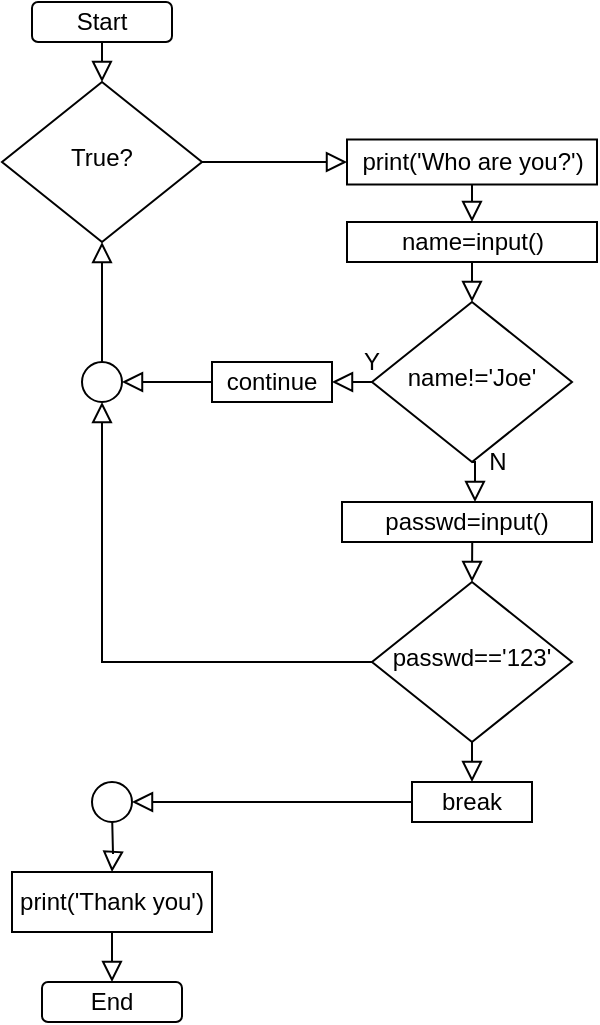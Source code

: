 <mxfile version="14.8.4" type="github">
  <diagram id="C5RBs43oDa-KdzZeNtuy" name="Page-1">
    <mxGraphModel dx="1385" dy="650" grid="1" gridSize="10" guides="1" tooltips="1" connect="1" arrows="1" fold="1" page="1" pageScale="1" pageWidth="827" pageHeight="1169" math="0" shadow="0">
      <root>
        <mxCell id="WIyWlLk6GJQsqaUBKTNV-0" />
        <mxCell id="WIyWlLk6GJQsqaUBKTNV-1" parent="WIyWlLk6GJQsqaUBKTNV-0" />
        <mxCell id="KeIN5PGA3XgpnAhD5r2X-17" value="N" style="text;html=1;strokeColor=none;fillColor=none;align=center;verticalAlign=middle;whiteSpace=wrap;rounded=0;" vertex="1" parent="WIyWlLk6GJQsqaUBKTNV-1">
          <mxGeometry x="272.5" y="280" width="40" height="20" as="geometry" />
        </mxCell>
        <mxCell id="KeIN5PGA3XgpnAhD5r2X-0" value="" style="rounded=0;html=1;jettySize=auto;orthogonalLoop=1;fontSize=11;endArrow=block;endFill=0;endSize=8;strokeWidth=1;shadow=0;labelBackgroundColor=none;edgeStyle=orthogonalEdgeStyle;" edge="1" parent="WIyWlLk6GJQsqaUBKTNV-1" target="KeIN5PGA3XgpnAhD5r2X-19">
          <mxGeometry x="60" y="185" as="geometry">
            <mxPoint x="100" y="465" as="sourcePoint" />
            <mxPoint x="245" y="455" as="targetPoint" />
            <Array as="points" />
          </mxGeometry>
        </mxCell>
        <mxCell id="KeIN5PGA3XgpnAhD5r2X-2" value="True?" style="rhombus;whiteSpace=wrap;html=1;shadow=0;fontFamily=Helvetica;fontSize=12;align=center;strokeWidth=1;spacing=6;spacingTop=-4;" vertex="1" parent="WIyWlLk6GJQsqaUBKTNV-1">
          <mxGeometry x="45" y="100" width="100" height="80" as="geometry" />
        </mxCell>
        <mxCell id="KeIN5PGA3XgpnAhD5r2X-4" value="print(&#39;Who are you?&#39;)" style="rounded=0;whiteSpace=wrap;html=1;" vertex="1" parent="WIyWlLk6GJQsqaUBKTNV-1">
          <mxGeometry x="217.5" y="128.75" width="125" height="22.5" as="geometry" />
        </mxCell>
        <mxCell id="KeIN5PGA3XgpnAhD5r2X-5" value="name!=&#39;Joe&#39;" style="rhombus;whiteSpace=wrap;html=1;shadow=0;fontFamily=Helvetica;fontSize=12;align=center;strokeWidth=1;spacing=6;spacingTop=-4;" vertex="1" parent="WIyWlLk6GJQsqaUBKTNV-1">
          <mxGeometry x="230" y="210" width="100" height="80" as="geometry" />
        </mxCell>
        <mxCell id="KeIN5PGA3XgpnAhD5r2X-6" value="name=input()" style="rounded=0;whiteSpace=wrap;html=1;" vertex="1" parent="WIyWlLk6GJQsqaUBKTNV-1">
          <mxGeometry x="217.5" y="170" width="125" height="20" as="geometry" />
        </mxCell>
        <mxCell id="KeIN5PGA3XgpnAhD5r2X-7" value="break" style="rounded=0;whiteSpace=wrap;html=1;" vertex="1" parent="WIyWlLk6GJQsqaUBKTNV-1">
          <mxGeometry x="250" y="450" width="60" height="20" as="geometry" />
        </mxCell>
        <mxCell id="KeIN5PGA3XgpnAhD5r2X-8" value="" style="ellipse;whiteSpace=wrap;html=1;aspect=fixed;" vertex="1" parent="WIyWlLk6GJQsqaUBKTNV-1">
          <mxGeometry x="90" y="450" width="20" height="20" as="geometry" />
        </mxCell>
        <mxCell id="KeIN5PGA3XgpnAhD5r2X-11" value="" style="rounded=0;html=1;jettySize=auto;orthogonalLoop=1;fontSize=11;endArrow=block;endFill=0;endSize=8;strokeWidth=1;shadow=0;labelBackgroundColor=none;edgeStyle=orthogonalEdgeStyle;entryX=0.5;entryY=0;entryDx=0;entryDy=0;" edge="1" parent="WIyWlLk6GJQsqaUBKTNV-1" target="KeIN5PGA3XgpnAhD5r2X-5">
          <mxGeometry x="95" y="40" as="geometry">
            <mxPoint x="280" y="190" as="sourcePoint" />
            <mxPoint x="290" y="170" as="targetPoint" />
            <Array as="points">
              <mxPoint x="280" y="210" />
              <mxPoint x="280" y="210" />
            </Array>
          </mxGeometry>
        </mxCell>
        <mxCell id="KeIN5PGA3XgpnAhD5r2X-12" value="" style="rounded=0;html=1;jettySize=auto;orthogonalLoop=1;fontSize=11;endArrow=block;endFill=0;endSize=8;strokeWidth=1;shadow=0;labelBackgroundColor=none;edgeStyle=orthogonalEdgeStyle;entryX=0.5;entryY=0;entryDx=0;entryDy=0;exitX=0.5;exitY=1;exitDx=0;exitDy=0;" edge="1" parent="WIyWlLk6GJQsqaUBKTNV-1" target="KeIN5PGA3XgpnAhD5r2X-7" source="KeIN5PGA3XgpnAhD5r2X-30">
          <mxGeometry x="90" y="130" as="geometry">
            <mxPoint x="275" y="380" as="sourcePoint" />
            <mxPoint x="285" y="320" as="targetPoint" />
            <Array as="points" />
          </mxGeometry>
        </mxCell>
        <mxCell id="KeIN5PGA3XgpnAhD5r2X-13" value="" style="rounded=0;html=1;jettySize=auto;orthogonalLoop=1;fontSize=11;endArrow=block;endFill=0;endSize=8;strokeWidth=1;shadow=0;labelBackgroundColor=none;edgeStyle=orthogonalEdgeStyle;entryX=1;entryY=0.5;entryDx=0;entryDy=0;exitX=0;exitY=0.5;exitDx=0;exitDy=0;" edge="1" parent="WIyWlLk6GJQsqaUBKTNV-1" source="KeIN5PGA3XgpnAhD5r2X-7" target="KeIN5PGA3XgpnAhD5r2X-8">
          <mxGeometry x="50" y="175" as="geometry">
            <mxPoint x="172.5" y="460" as="sourcePoint" />
            <mxPoint x="180" y="275" as="targetPoint" />
          </mxGeometry>
        </mxCell>
        <mxCell id="KeIN5PGA3XgpnAhD5r2X-14" value="" style="rounded=0;html=1;jettySize=auto;orthogonalLoop=1;fontSize=11;endArrow=block;endFill=0;endSize=8;strokeWidth=1;shadow=0;labelBackgroundColor=none;edgeStyle=orthogonalEdgeStyle;exitX=0;exitY=0.5;exitDx=0;exitDy=0;" edge="1" parent="WIyWlLk6GJQsqaUBKTNV-1" source="KeIN5PGA3XgpnAhD5r2X-5">
          <mxGeometry x="85" y="40" as="geometry">
            <mxPoint x="145.029" y="70" as="sourcePoint" />
            <mxPoint x="210" y="250" as="targetPoint" />
          </mxGeometry>
        </mxCell>
        <mxCell id="KeIN5PGA3XgpnAhD5r2X-15" value="" style="rounded=0;html=1;jettySize=auto;orthogonalLoop=1;fontSize=11;endArrow=block;endFill=0;endSize=8;strokeWidth=1;shadow=0;labelBackgroundColor=none;edgeStyle=orthogonalEdgeStyle;exitX=0.5;exitY=1;exitDx=0;exitDy=0;" edge="1" parent="WIyWlLk6GJQsqaUBKTNV-1">
          <mxGeometry x="50" y="230" as="geometry">
            <mxPoint x="100" y="550" as="targetPoint" />
            <mxPoint x="100" y="525" as="sourcePoint" />
          </mxGeometry>
        </mxCell>
        <mxCell id="KeIN5PGA3XgpnAhD5r2X-16" value="End" style="rounded=1;whiteSpace=wrap;html=1;fontSize=12;glass=0;strokeWidth=1;shadow=0;" vertex="1" parent="WIyWlLk6GJQsqaUBKTNV-1">
          <mxGeometry x="65" y="550" width="70" height="20" as="geometry" />
        </mxCell>
        <mxCell id="KeIN5PGA3XgpnAhD5r2X-18" value="Y" style="text;html=1;strokeColor=none;fillColor=none;align=center;verticalAlign=middle;whiteSpace=wrap;rounded=0;" vertex="1" parent="WIyWlLk6GJQsqaUBKTNV-1">
          <mxGeometry x="210" y="230" width="40" height="20" as="geometry" />
        </mxCell>
        <mxCell id="KeIN5PGA3XgpnAhD5r2X-19" value="print(&#39;Thank you&#39;)" style="rounded=0;whiteSpace=wrap;html=1;" vertex="1" parent="WIyWlLk6GJQsqaUBKTNV-1">
          <mxGeometry x="50" y="495" width="100" height="30" as="geometry" />
        </mxCell>
        <mxCell id="KeIN5PGA3XgpnAhD5r2X-21" value="" style="rounded=0;html=1;jettySize=auto;orthogonalLoop=1;fontSize=11;endArrow=block;endFill=0;endSize=8;strokeWidth=1;shadow=0;labelBackgroundColor=none;edgeStyle=orthogonalEdgeStyle;exitX=0.5;exitY=1;exitDx=0;exitDy=0;entryX=0.5;entryY=0;entryDx=0;entryDy=0;" edge="1" parent="WIyWlLk6GJQsqaUBKTNV-1" source="KeIN5PGA3XgpnAhD5r2X-22" target="KeIN5PGA3XgpnAhD5r2X-2">
          <mxGeometry x="45" y="-285" as="geometry">
            <mxPoint x="95" y="35" as="targetPoint" />
            <mxPoint x="95" y="10" as="sourcePoint" />
          </mxGeometry>
        </mxCell>
        <mxCell id="KeIN5PGA3XgpnAhD5r2X-22" value="Start" style="rounded=1;whiteSpace=wrap;html=1;fontSize=12;glass=0;strokeWidth=1;shadow=0;" vertex="1" parent="WIyWlLk6GJQsqaUBKTNV-1">
          <mxGeometry x="60" y="60" width="70" height="20" as="geometry" />
        </mxCell>
        <mxCell id="KeIN5PGA3XgpnAhD5r2X-23" value="" style="rounded=0;html=1;jettySize=auto;orthogonalLoop=1;fontSize=11;endArrow=block;endFill=0;endSize=8;strokeWidth=1;shadow=0;labelBackgroundColor=none;edgeStyle=orthogonalEdgeStyle;exitX=1;exitY=0.5;exitDx=0;exitDy=0;entryX=0;entryY=0.5;entryDx=0;entryDy=0;" edge="1" parent="WIyWlLk6GJQsqaUBKTNV-1" source="KeIN5PGA3XgpnAhD5r2X-2" target="KeIN5PGA3XgpnAhD5r2X-4">
          <mxGeometry x="55" y="60" as="geometry">
            <mxPoint x="150" y="140" as="sourcePoint" />
            <mxPoint x="165" y="140" as="targetPoint" />
            <Array as="points" />
          </mxGeometry>
        </mxCell>
        <mxCell id="KeIN5PGA3XgpnAhD5r2X-25" value="continue" style="rounded=0;whiteSpace=wrap;html=1;" vertex="1" parent="WIyWlLk6GJQsqaUBKTNV-1">
          <mxGeometry x="150" y="240" width="60" height="20" as="geometry" />
        </mxCell>
        <mxCell id="KeIN5PGA3XgpnAhD5r2X-26" value="" style="rounded=0;html=1;jettySize=auto;orthogonalLoop=1;fontSize=11;endArrow=block;endFill=0;endSize=8;strokeWidth=1;shadow=0;labelBackgroundColor=none;edgeStyle=orthogonalEdgeStyle;exitX=0;exitY=0.5;exitDx=0;exitDy=0;entryX=1;entryY=0.5;entryDx=0;entryDy=0;" edge="1" parent="WIyWlLk6GJQsqaUBKTNV-1" source="KeIN5PGA3XgpnAhD5r2X-25" target="KeIN5PGA3XgpnAhD5r2X-35">
          <mxGeometry x="65" y="70" as="geometry">
            <mxPoint x="155" y="150" as="sourcePoint" />
            <mxPoint x="140" y="250" as="targetPoint" />
            <Array as="points">
              <mxPoint x="150" y="250" />
              <mxPoint x="150" y="250" />
            </Array>
          </mxGeometry>
        </mxCell>
        <mxCell id="KeIN5PGA3XgpnAhD5r2X-28" value="" style="rounded=0;html=1;jettySize=auto;orthogonalLoop=1;fontSize=11;endArrow=block;endFill=0;endSize=8;strokeWidth=1;shadow=0;labelBackgroundColor=none;edgeStyle=orthogonalEdgeStyle;entryX=0.5;entryY=0;entryDx=0;entryDy=0;exitX=0.5;exitY=1;exitDx=0;exitDy=0;" edge="1" parent="WIyWlLk6GJQsqaUBKTNV-1" source="KeIN5PGA3XgpnAhD5r2X-4" target="KeIN5PGA3XgpnAhD5r2X-6">
          <mxGeometry x="247.51" y="49.97" as="geometry">
            <mxPoint x="432.51" y="199.97" as="sourcePoint" />
            <mxPoint x="432.51" y="219.97" as="targetPoint" />
            <Array as="points" />
          </mxGeometry>
        </mxCell>
        <mxCell id="KeIN5PGA3XgpnAhD5r2X-29" value="passwd=input()" style="rounded=0;whiteSpace=wrap;html=1;" vertex="1" parent="WIyWlLk6GJQsqaUBKTNV-1">
          <mxGeometry x="215" y="310" width="125" height="20" as="geometry" />
        </mxCell>
        <mxCell id="KeIN5PGA3XgpnAhD5r2X-30" value="passwd==&#39;123&#39;" style="rhombus;whiteSpace=wrap;html=1;shadow=0;fontFamily=Helvetica;fontSize=12;align=center;strokeWidth=1;spacing=6;spacingTop=-4;" vertex="1" parent="WIyWlLk6GJQsqaUBKTNV-1">
          <mxGeometry x="230" y="350" width="100" height="80" as="geometry" />
        </mxCell>
        <mxCell id="KeIN5PGA3XgpnAhD5r2X-31" value="" style="rounded=0;html=1;jettySize=auto;orthogonalLoop=1;fontSize=11;endArrow=block;endFill=0;endSize=8;strokeWidth=1;shadow=0;labelBackgroundColor=none;edgeStyle=orthogonalEdgeStyle;entryX=0.5;entryY=0;entryDx=0;entryDy=0;exitX=0.521;exitY=0.998;exitDx=0;exitDy=0;exitPerimeter=0;" edge="1" parent="WIyWlLk6GJQsqaUBKTNV-1" source="KeIN5PGA3XgpnAhD5r2X-29" target="KeIN5PGA3XgpnAhD5r2X-30">
          <mxGeometry x="100" y="140" as="geometry">
            <mxPoint x="290" y="440" as="sourcePoint" />
            <mxPoint x="290" y="460" as="targetPoint" />
            <Array as="points">
              <mxPoint x="280.5" y="332" />
            </Array>
          </mxGeometry>
        </mxCell>
        <mxCell id="KeIN5PGA3XgpnAhD5r2X-32" value="" style="rounded=0;html=1;jettySize=auto;orthogonalLoop=1;fontSize=11;endArrow=block;endFill=0;endSize=8;strokeWidth=1;shadow=0;labelBackgroundColor=none;edgeStyle=orthogonalEdgeStyle;exitX=0.5;exitY=1;exitDx=0;exitDy=0;" edge="1" parent="WIyWlLk6GJQsqaUBKTNV-1" source="KeIN5PGA3XgpnAhD5r2X-5" target="KeIN5PGA3XgpnAhD5r2X-29">
          <mxGeometry x="110" y="150" as="geometry">
            <mxPoint x="281.5" y="290" as="sourcePoint" />
            <mxPoint x="281.5" y="308" as="targetPoint" />
            <Array as="points">
              <mxPoint x="281.5" y="290" />
            </Array>
          </mxGeometry>
        </mxCell>
        <mxCell id="KeIN5PGA3XgpnAhD5r2X-35" value="" style="ellipse;whiteSpace=wrap;html=1;aspect=fixed;" vertex="1" parent="WIyWlLk6GJQsqaUBKTNV-1">
          <mxGeometry x="85" y="240" width="20" height="20" as="geometry" />
        </mxCell>
        <mxCell id="KeIN5PGA3XgpnAhD5r2X-37" value="" style="rounded=0;html=1;jettySize=auto;orthogonalLoop=1;fontSize=11;endArrow=block;endFill=0;endSize=8;strokeWidth=1;shadow=0;labelBackgroundColor=none;edgeStyle=orthogonalEdgeStyle;entryX=0.5;entryY=1;entryDx=0;entryDy=0;exitX=0;exitY=0.5;exitDx=0;exitDy=0;" edge="1" parent="WIyWlLk6GJQsqaUBKTNV-1" source="KeIN5PGA3XgpnAhD5r2X-30" target="KeIN5PGA3XgpnAhD5r2X-35">
          <mxGeometry x="40" y="115" as="geometry">
            <mxPoint x="162.5" y="400" as="sourcePoint" />
            <mxPoint x="100" y="400" as="targetPoint" />
          </mxGeometry>
        </mxCell>
        <mxCell id="KeIN5PGA3XgpnAhD5r2X-38" value="" style="rounded=0;html=1;jettySize=auto;orthogonalLoop=1;fontSize=11;endArrow=block;endFill=0;endSize=8;strokeWidth=1;shadow=0;labelBackgroundColor=none;edgeStyle=orthogonalEdgeStyle;exitX=0.5;exitY=0;exitDx=0;exitDy=0;entryX=0.5;entryY=1;entryDx=0;entryDy=0;" edge="1" parent="WIyWlLk6GJQsqaUBKTNV-1" source="KeIN5PGA3XgpnAhD5r2X-35" target="KeIN5PGA3XgpnAhD5r2X-2">
          <mxGeometry x="75" y="80" as="geometry">
            <mxPoint x="160" y="180" as="sourcePoint" />
            <mxPoint x="90" y="180" as="targetPoint" />
            <Array as="points">
              <mxPoint x="95" y="210" />
              <mxPoint x="95" y="210" />
            </Array>
          </mxGeometry>
        </mxCell>
      </root>
    </mxGraphModel>
  </diagram>
</mxfile>

